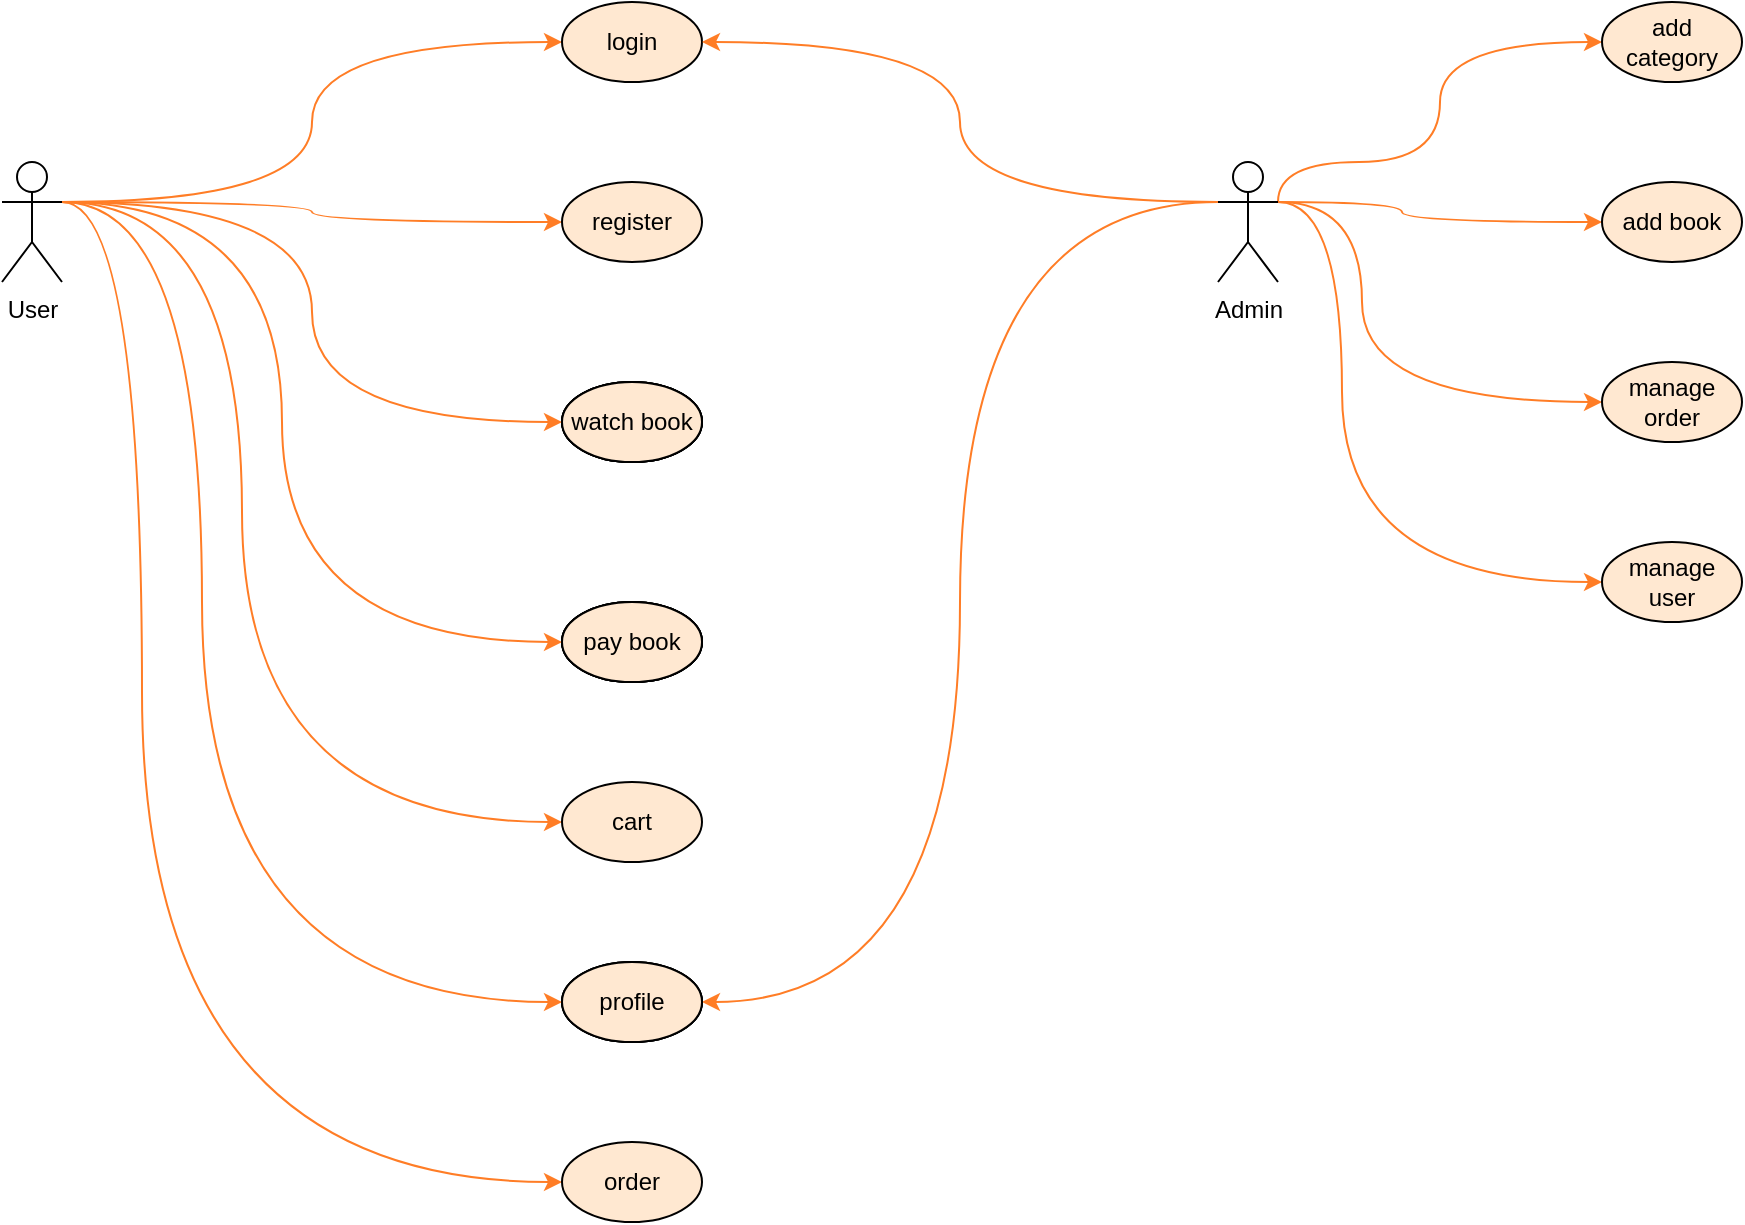 <mxfile version="20.8.16" type="device"><diagram name="Page-1" id="sZaysiEv7Q2oe3eEolg1"><mxGraphModel dx="1501" dy="712" grid="1" gridSize="10" guides="1" tooltips="1" connect="1" arrows="1" fold="1" page="1" pageScale="1" pageWidth="850" pageHeight="1100" math="0" shadow="0"><root><mxCell id="0"/><mxCell id="1" parent="0"/><mxCell id="M3jtBHILMMqqpdK_VcTA-13" style="edgeStyle=orthogonalEdgeStyle;rounded=0;orthogonalLoop=1;jettySize=auto;html=1;entryX=0;entryY=0.5;entryDx=0;entryDy=0;fillColor=#FFE8D1;strokeColor=#FF7D26;curved=1;exitX=1;exitY=0.333;exitDx=0;exitDy=0;exitPerimeter=0;" edge="1" parent="1" source="M3jtBHILMMqqpdK_VcTA-1" target="M3jtBHILMMqqpdK_VcTA-2"><mxGeometry relative="1" as="geometry"><mxPoint x="130" y="170" as="sourcePoint"/></mxGeometry></mxCell><mxCell id="M3jtBHILMMqqpdK_VcTA-22" style="edgeStyle=orthogonalEdgeStyle;curved=1;rounded=0;orthogonalLoop=1;jettySize=auto;html=1;exitX=1;exitY=0.333;exitDx=0;exitDy=0;exitPerimeter=0;entryX=0;entryY=0.5;entryDx=0;entryDy=0;strokeColor=#FF7D26;fillColor=#FFE8D1;elbow=vertical;" edge="1" parent="1" source="M3jtBHILMMqqpdK_VcTA-1" target="M3jtBHILMMqqpdK_VcTA-5"><mxGeometry relative="1" as="geometry"><Array as="points"><mxPoint x="195" y="180"/><mxPoint x="195" y="190"/></Array></mxGeometry></mxCell><mxCell id="M3jtBHILMMqqpdK_VcTA-26" style="edgeStyle=orthogonalEdgeStyle;curved=1;rounded=0;orthogonalLoop=1;jettySize=auto;html=1;exitX=1;exitY=0.333;exitDx=0;exitDy=0;exitPerimeter=0;entryX=0;entryY=0.5;entryDx=0;entryDy=0;strokeColor=#FF7D26;fillColor=#FFE8D1;elbow=vertical;" edge="1" parent="1" source="M3jtBHILMMqqpdK_VcTA-1" target="M3jtBHILMMqqpdK_VcTA-4"><mxGeometry relative="1" as="geometry"/></mxCell><mxCell id="M3jtBHILMMqqpdK_VcTA-27" style="edgeStyle=orthogonalEdgeStyle;curved=1;rounded=0;orthogonalLoop=1;jettySize=auto;html=1;exitX=1;exitY=0.333;exitDx=0;exitDy=0;exitPerimeter=0;entryX=0;entryY=0.5;entryDx=0;entryDy=0;strokeColor=#FF7D26;fillColor=#FFE8D1;elbow=vertical;" edge="1" parent="1" source="M3jtBHILMMqqpdK_VcTA-1" target="M3jtBHILMMqqpdK_VcTA-3"><mxGeometry relative="1" as="geometry"><Array as="points"><mxPoint x="180" y="180"/><mxPoint x="180" y="400"/></Array></mxGeometry></mxCell><mxCell id="M3jtBHILMMqqpdK_VcTA-29" style="edgeStyle=orthogonalEdgeStyle;curved=1;rounded=0;orthogonalLoop=1;jettySize=auto;html=1;exitX=1;exitY=0.333;exitDx=0;exitDy=0;exitPerimeter=0;entryX=0;entryY=0.5;entryDx=0;entryDy=0;strokeColor=#FF7D26;fillColor=#FFE8D1;elbow=vertical;" edge="1" parent="1" source="M3jtBHILMMqqpdK_VcTA-1" target="M3jtBHILMMqqpdK_VcTA-28"><mxGeometry relative="1" as="geometry"><Array as="points"><mxPoint x="160" y="180"/><mxPoint x="160" y="490"/></Array></mxGeometry></mxCell><mxCell id="M3jtBHILMMqqpdK_VcTA-31" style="edgeStyle=orthogonalEdgeStyle;curved=1;rounded=0;orthogonalLoop=1;jettySize=auto;html=1;exitX=1;exitY=0.333;exitDx=0;exitDy=0;exitPerimeter=0;entryX=0;entryY=0.5;entryDx=0;entryDy=0;strokeColor=#FF7D26;fillColor=#FFE8D1;elbow=vertical;" edge="1" parent="1" source="M3jtBHILMMqqpdK_VcTA-1" target="M3jtBHILMMqqpdK_VcTA-30"><mxGeometry relative="1" as="geometry"><Array as="points"><mxPoint x="140" y="180"/><mxPoint x="140" y="580"/></Array></mxGeometry></mxCell><mxCell id="M3jtBHILMMqqpdK_VcTA-34" style="edgeStyle=orthogonalEdgeStyle;curved=1;rounded=0;orthogonalLoop=1;jettySize=auto;html=1;exitX=1;exitY=0.333;exitDx=0;exitDy=0;exitPerimeter=0;entryX=0;entryY=0.5;entryDx=0;entryDy=0;strokeColor=#FF7D26;fillColor=#FFE8D1;elbow=vertical;" edge="1" parent="1" source="M3jtBHILMMqqpdK_VcTA-1" target="M3jtBHILMMqqpdK_VcTA-33"><mxGeometry relative="1" as="geometry"><Array as="points"><mxPoint x="110" y="180"/><mxPoint x="110" y="670"/></Array></mxGeometry></mxCell><mxCell id="M3jtBHILMMqqpdK_VcTA-1" value="User" style="shape=umlActor;verticalLabelPosition=bottom;verticalAlign=top;html=1;" vertex="1" parent="1"><mxGeometry x="40" y="160" width="30" height="60" as="geometry"/></mxCell><mxCell id="M3jtBHILMMqqpdK_VcTA-2" value="login" style="ellipse;whiteSpace=wrap;html=1;align=center;fillColor=#FFE8D1;" vertex="1" parent="1"><mxGeometry x="320" y="80" width="70" height="40" as="geometry"/></mxCell><mxCell id="M3jtBHILMMqqpdK_VcTA-3" value="pay book" style="ellipse;whiteSpace=wrap;html=1;align=center;" vertex="1" parent="1"><mxGeometry x="320" y="380" width="70" height="40" as="geometry"/></mxCell><mxCell id="M3jtBHILMMqqpdK_VcTA-4" value="watch book" style="ellipse;whiteSpace=wrap;html=1;align=center;" vertex="1" parent="1"><mxGeometry x="320" y="270" width="70" height="40" as="geometry"/></mxCell><mxCell id="M3jtBHILMMqqpdK_VcTA-5" value="register" style="ellipse;whiteSpace=wrap;html=1;align=center;fillColor=#FFE8D1;" vertex="1" parent="1"><mxGeometry x="320" y="170" width="70" height="40" as="geometry"/></mxCell><mxCell id="M3jtBHILMMqqpdK_VcTA-24" style="edgeStyle=orthogonalEdgeStyle;curved=1;rounded=0;orthogonalLoop=1;jettySize=auto;html=1;exitX=0;exitY=0.333;exitDx=0;exitDy=0;exitPerimeter=0;entryX=1;entryY=0.5;entryDx=0;entryDy=0;strokeColor=#FF7D26;fillColor=#FFE8D1;elbow=vertical;" edge="1" parent="1" source="M3jtBHILMMqqpdK_VcTA-6" target="M3jtBHILMMqqpdK_VcTA-2"><mxGeometry relative="1" as="geometry"/></mxCell><mxCell id="M3jtBHILMMqqpdK_VcTA-32" style="edgeStyle=orthogonalEdgeStyle;curved=1;rounded=0;orthogonalLoop=1;jettySize=auto;html=1;exitX=0;exitY=0.333;exitDx=0;exitDy=0;exitPerimeter=0;entryX=1;entryY=0.5;entryDx=0;entryDy=0;strokeColor=#FF7D26;fillColor=#FFE8D1;elbow=vertical;" edge="1" parent="1" source="M3jtBHILMMqqpdK_VcTA-6" target="M3jtBHILMMqqpdK_VcTA-30"><mxGeometry relative="1" as="geometry"/></mxCell><mxCell id="M3jtBHILMMqqpdK_VcTA-41" style="edgeStyle=orthogonalEdgeStyle;curved=1;rounded=0;orthogonalLoop=1;jettySize=auto;html=1;exitX=1;exitY=0.333;exitDx=0;exitDy=0;exitPerimeter=0;entryX=0;entryY=0.5;entryDx=0;entryDy=0;strokeColor=#FF7D26;fillColor=#FFE8D1;elbow=vertical;" edge="1" parent="1" source="M3jtBHILMMqqpdK_VcTA-6" target="M3jtBHILMMqqpdK_VcTA-37"><mxGeometry relative="1" as="geometry"><Array as="points"><mxPoint x="678" y="160"/><mxPoint x="759" y="160"/><mxPoint x="759" y="100"/></Array></mxGeometry></mxCell><mxCell id="M3jtBHILMMqqpdK_VcTA-42" style="edgeStyle=orthogonalEdgeStyle;curved=1;rounded=0;orthogonalLoop=1;jettySize=auto;html=1;exitX=1;exitY=0.333;exitDx=0;exitDy=0;exitPerimeter=0;entryX=0;entryY=0.5;entryDx=0;entryDy=0;strokeColor=#FF7D26;fillColor=#FFE8D1;elbow=vertical;" edge="1" parent="1" source="M3jtBHILMMqqpdK_VcTA-6" target="M3jtBHILMMqqpdK_VcTA-38"><mxGeometry relative="1" as="geometry"><Array as="points"><mxPoint x="740" y="180"/><mxPoint x="740" y="190"/></Array></mxGeometry></mxCell><mxCell id="M3jtBHILMMqqpdK_VcTA-43" style="edgeStyle=orthogonalEdgeStyle;curved=1;rounded=0;orthogonalLoop=1;jettySize=auto;html=1;exitX=1;exitY=0.333;exitDx=0;exitDy=0;exitPerimeter=0;entryX=0;entryY=0.5;entryDx=0;entryDy=0;strokeColor=#FF7D26;fillColor=#FFE8D1;elbow=vertical;" edge="1" parent="1" source="M3jtBHILMMqqpdK_VcTA-6" target="M3jtBHILMMqqpdK_VcTA-39"><mxGeometry relative="1" as="geometry"><Array as="points"><mxPoint x="720" y="180"/><mxPoint x="720" y="280"/></Array></mxGeometry></mxCell><mxCell id="M3jtBHILMMqqpdK_VcTA-44" style="edgeStyle=orthogonalEdgeStyle;curved=1;rounded=0;orthogonalLoop=1;jettySize=auto;html=1;exitX=1;exitY=0.333;exitDx=0;exitDy=0;exitPerimeter=0;entryX=0;entryY=0.5;entryDx=0;entryDy=0;strokeColor=#FF7D26;fillColor=#FFE8D1;elbow=vertical;" edge="1" parent="1" source="M3jtBHILMMqqpdK_VcTA-6" target="M3jtBHILMMqqpdK_VcTA-40"><mxGeometry relative="1" as="geometry"><Array as="points"><mxPoint x="710" y="180"/><mxPoint x="710" y="370"/></Array></mxGeometry></mxCell><mxCell id="M3jtBHILMMqqpdK_VcTA-6" value="Admin" style="shape=umlActor;verticalLabelPosition=bottom;verticalAlign=top;html=1;" vertex="1" parent="1"><mxGeometry x="648" y="160" width="30" height="60" as="geometry"/></mxCell><mxCell id="M3jtBHILMMqqpdK_VcTA-28" value="cart" style="ellipse;whiteSpace=wrap;html=1;align=center;fillColor=#FFE8D1;" vertex="1" parent="1"><mxGeometry x="320" y="470" width="70" height="40" as="geometry"/></mxCell><mxCell id="M3jtBHILMMqqpdK_VcTA-30" value="profile" style="ellipse;whiteSpace=wrap;html=1;align=center;" vertex="1" parent="1"><mxGeometry x="320" y="560" width="70" height="40" as="geometry"/></mxCell><mxCell id="M3jtBHILMMqqpdK_VcTA-33" value="order" style="ellipse;whiteSpace=wrap;html=1;align=center;fillColor=#FFE8D1;" vertex="1" parent="1"><mxGeometry x="320" y="650" width="70" height="40" as="geometry"/></mxCell><mxCell id="M3jtBHILMMqqpdK_VcTA-37" value="add category" style="ellipse;whiteSpace=wrap;html=1;align=center;fillColor=#FFE8D1;" vertex="1" parent="1"><mxGeometry x="840" y="80" width="70" height="40" as="geometry"/></mxCell><mxCell id="M3jtBHILMMqqpdK_VcTA-38" value="add book" style="ellipse;whiteSpace=wrap;html=1;align=center;fillColor=#FFE8D1;" vertex="1" parent="1"><mxGeometry x="840" y="170" width="70" height="40" as="geometry"/></mxCell><mxCell id="M3jtBHILMMqqpdK_VcTA-39" value="manage order" style="ellipse;whiteSpace=wrap;html=1;align=center;fillColor=#FFE8D1;" vertex="1" parent="1"><mxGeometry x="840" y="260" width="70" height="40" as="geometry"/></mxCell><mxCell id="M3jtBHILMMqqpdK_VcTA-40" value="manage user" style="ellipse;whiteSpace=wrap;html=1;align=center;fillColor=#FFE8D1;" vertex="1" parent="1"><mxGeometry x="840" y="350" width="70" height="40" as="geometry"/></mxCell><mxCell id="M3jtBHILMMqqpdK_VcTA-45" value="watch book" style="ellipse;whiteSpace=wrap;html=1;align=center;" vertex="1" parent="1"><mxGeometry x="320" y="270" width="70" height="40" as="geometry"/></mxCell><mxCell id="M3jtBHILMMqqpdK_VcTA-46" value="pay book" style="ellipse;whiteSpace=wrap;html=1;align=center;" vertex="1" parent="1"><mxGeometry x="320" y="380" width="70" height="40" as="geometry"/></mxCell><mxCell id="M3jtBHILMMqqpdK_VcTA-47" value="watch book" style="ellipse;whiteSpace=wrap;html=1;align=center;" vertex="1" parent="1"><mxGeometry x="320" y="270" width="70" height="40" as="geometry"/></mxCell><mxCell id="M3jtBHILMMqqpdK_VcTA-48" value="pay book" style="ellipse;whiteSpace=wrap;html=1;align=center;" vertex="1" parent="1"><mxGeometry x="320" y="380" width="70" height="40" as="geometry"/></mxCell><mxCell id="M3jtBHILMMqqpdK_VcTA-49" value="profile" style="ellipse;whiteSpace=wrap;html=1;align=center;" vertex="1" parent="1"><mxGeometry x="320" y="560" width="70" height="40" as="geometry"/></mxCell><mxCell id="M3jtBHILMMqqpdK_VcTA-50" value="watch book" style="ellipse;whiteSpace=wrap;html=1;align=center;fillColor=#FFE8D1;" vertex="1" parent="1"><mxGeometry x="320" y="270" width="70" height="40" as="geometry"/></mxCell><mxCell id="M3jtBHILMMqqpdK_VcTA-51" value="pay book" style="ellipse;whiteSpace=wrap;html=1;align=center;fillColor=#FFE8D1;" vertex="1" parent="1"><mxGeometry x="320" y="380" width="70" height="40" as="geometry"/></mxCell><mxCell id="M3jtBHILMMqqpdK_VcTA-52" value="profile" style="ellipse;whiteSpace=wrap;html=1;align=center;fillColor=#FFE8D1;" vertex="1" parent="1"><mxGeometry x="320" y="560" width="70" height="40" as="geometry"/></mxCell></root></mxGraphModel></diagram></mxfile>